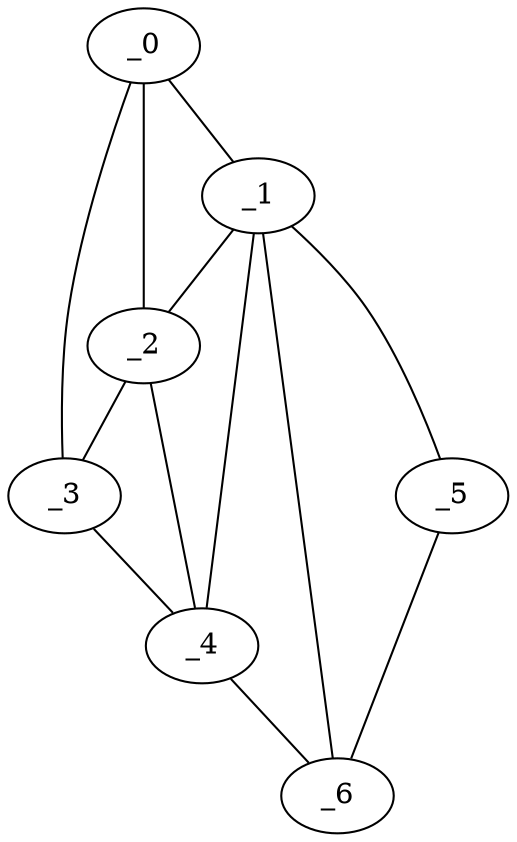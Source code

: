 graph "obj51__255.gxl" {
	_0	 [x=41,
		y=7];
	_1	 [x=58,
		y=85];
	_0 -- _1	 [valence=1];
	_2	 [x=64,
		y=5];
	_0 -- _2	 [valence=2];
	_3	 [x=84,
		y=3];
	_0 -- _3	 [valence=1];
	_1 -- _2	 [valence=1];
	_4	 [x=87,
		y=14];
	_1 -- _4	 [valence=2];
	_5	 [x=98,
		y=120];
	_1 -- _5	 [valence=1];
	_6	 [x=102,
		y=81];
	_1 -- _6	 [valence=1];
	_2 -- _3	 [valence=1];
	_2 -- _4	 [valence=2];
	_3 -- _4	 [valence=1];
	_4 -- _6	 [valence=1];
	_5 -- _6	 [valence=1];
}
